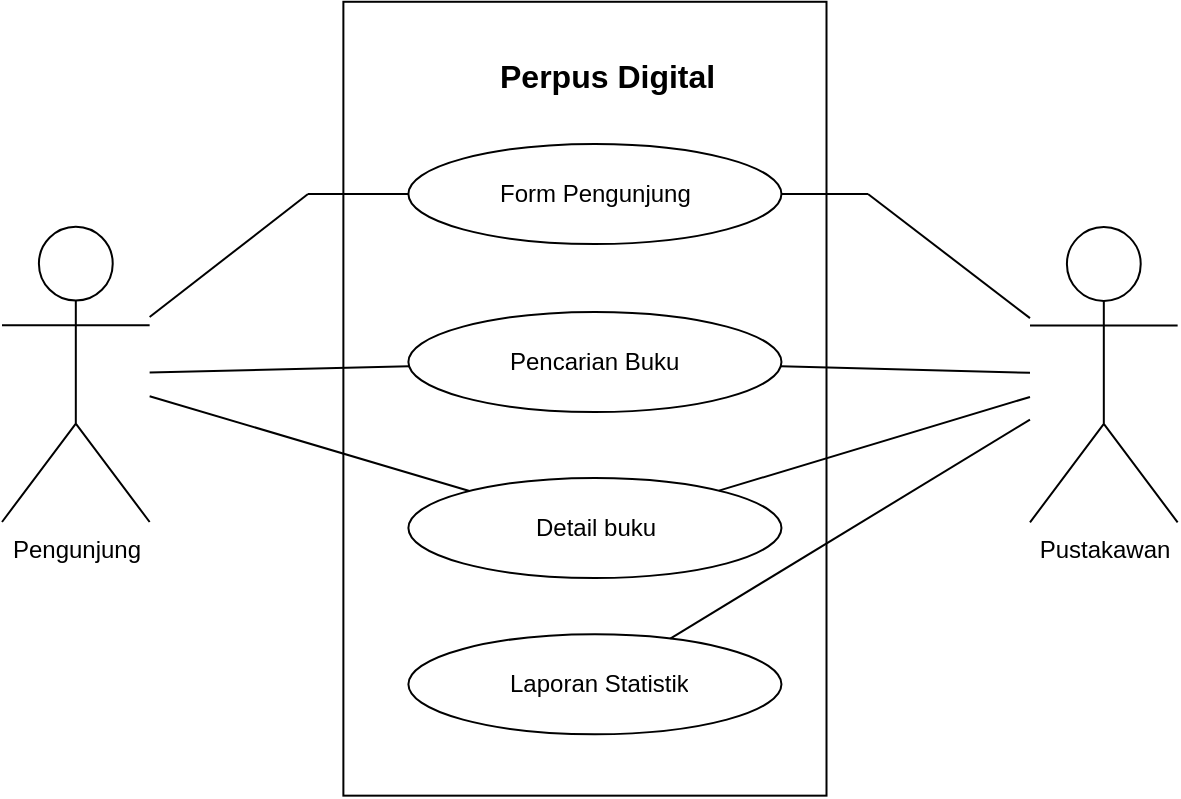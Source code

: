 <mxfile version="23.1.1" type="github">
  <diagram name="Halaman-1" id="2pp0oRLCSeUTM7w4NR7f">
    <mxGraphModel dx="1434" dy="772" grid="1" gridSize="10" guides="1" tooltips="1" connect="1" arrows="1" fold="1" page="1" pageScale="1" pageWidth="827" pageHeight="1169" math="0" shadow="0">
      <root>
        <mxCell id="0" />
        <mxCell id="1" parent="0" />
        <mxCell id="2Y8xJ7J74oSJd6l-T5zb-3" value="" style="rounded=0;whiteSpace=wrap;html=1;rotation=90;" parent="1" vertex="1">
          <mxGeometry x="220" y="236.58" width="396.94" height="241.56" as="geometry" />
        </mxCell>
        <mxCell id="2Y8xJ7J74oSJd6l-T5zb-4" value="Perpus Digital" style="text;strokeColor=none;fillColor=none;align=left;verticalAlign=middle;spacingLeft=4;spacingRight=4;overflow=hidden;points=[[0,0.5],[1,0.5]];portConstraint=eastwest;rotatable=0;whiteSpace=wrap;html=1;fontSize=16;fontStyle=1" parent="1" vertex="1">
          <mxGeometry x="369.7" y="181" width="117.53" height="30" as="geometry" />
        </mxCell>
        <mxCell id="2Y8xJ7J74oSJd6l-T5zb-5" value="" style="ellipse;whiteSpace=wrap;html=1;" parent="1" vertex="1">
          <mxGeometry x="330.2" y="230" width="186.53" height="50" as="geometry" />
        </mxCell>
        <mxCell id="2Y8xJ7J74oSJd6l-T5zb-6" value="Form Pengunjung" style="text;strokeColor=none;fillColor=none;align=left;verticalAlign=middle;spacingLeft=4;spacingRight=4;overflow=hidden;points=[[0,0.5],[1,0.5]];portConstraint=eastwest;rotatable=0;whiteSpace=wrap;html=1;" parent="1" vertex="1">
          <mxGeometry x="370.13" y="245" width="106.68" height="20" as="geometry" />
        </mxCell>
        <mxCell id="2Y8xJ7J74oSJd6l-T5zb-7" value="" style="ellipse;whiteSpace=wrap;html=1;" parent="1" vertex="1">
          <mxGeometry x="330.2" y="314" width="186.53" height="50" as="geometry" />
        </mxCell>
        <mxCell id="2Y8xJ7J74oSJd6l-T5zb-8" value="Pencarian Buku" style="text;strokeColor=none;fillColor=none;align=left;verticalAlign=middle;spacingLeft=4;spacingRight=4;overflow=hidden;points=[[0,0.5],[1,0.5]];portConstraint=eastwest;rotatable=0;whiteSpace=wrap;html=1;" parent="1" vertex="1">
          <mxGeometry x="375.13" y="329" width="96.68" height="20" as="geometry" />
        </mxCell>
        <mxCell id="2Y8xJ7J74oSJd6l-T5zb-9" value="" style="ellipse;whiteSpace=wrap;html=1;" parent="1" vertex="1">
          <mxGeometry x="330.2" y="397" width="186.53" height="50" as="geometry" />
        </mxCell>
        <mxCell id="2Y8xJ7J74oSJd6l-T5zb-10" value="" style="ellipse;whiteSpace=wrap;html=1;" parent="1" vertex="1">
          <mxGeometry x="330.2" y="475.14" width="186.53" height="50" as="geometry" />
        </mxCell>
        <mxCell id="2Y8xJ7J74oSJd6l-T5zb-11" value="Detail buku" style="text;strokeColor=none;fillColor=none;align=left;verticalAlign=middle;spacingLeft=4;spacingRight=4;overflow=hidden;points=[[0,0.5],[1,0.5]];portConstraint=eastwest;rotatable=0;whiteSpace=wrap;html=1;" parent="1" vertex="1">
          <mxGeometry x="387.93" y="412" width="73.07" height="20" as="geometry" />
        </mxCell>
        <mxCell id="2Y8xJ7J74oSJd6l-T5zb-12" value="Laporan Statistik" style="text;strokeColor=none;fillColor=none;align=left;verticalAlign=middle;spacingLeft=4;spacingRight=4;overflow=hidden;points=[[0,0.5],[1,0.5]];portConstraint=eastwest;rotatable=0;whiteSpace=wrap;html=1;" parent="1" vertex="1">
          <mxGeometry x="375.13" y="490.14" width="103.07" height="20" as="geometry" />
        </mxCell>
        <mxCell id="2Y8xJ7J74oSJd6l-T5zb-13" value="Pengunjung" style="shape=umlActor;verticalLabelPosition=bottom;verticalAlign=top;html=1;outlineConnect=0;" parent="1" vertex="1">
          <mxGeometry x="127" y="271.36" width="73.82" height="147.64" as="geometry" />
        </mxCell>
        <mxCell id="2Y8xJ7J74oSJd6l-T5zb-16" value="Pustakawan" style="shape=umlActor;verticalLabelPosition=bottom;verticalAlign=top;html=1;outlineConnect=0;" parent="1" vertex="1">
          <mxGeometry x="641" y="271.54" width="73.82" height="147.64" as="geometry" />
        </mxCell>
        <mxCell id="2Y8xJ7J74oSJd6l-T5zb-17" value="" style="endArrow=none;html=1;rounded=0;" parent="1" source="2Y8xJ7J74oSJd6l-T5zb-13" edge="1">
          <mxGeometry width="50" height="50" relative="1" as="geometry">
            <mxPoint x="200.82" y="325.573" as="sourcePoint" />
            <mxPoint x="280" y="255" as="targetPoint" />
          </mxGeometry>
        </mxCell>
        <mxCell id="2Y8xJ7J74oSJd6l-T5zb-18" value="" style="endArrow=none;html=1;rounded=0;" parent="1" target="2Y8xJ7J74oSJd6l-T5zb-5" edge="1">
          <mxGeometry width="50" height="50" relative="1" as="geometry">
            <mxPoint x="280" y="255" as="sourcePoint" />
            <mxPoint x="330" y="210" as="targetPoint" />
          </mxGeometry>
        </mxCell>
        <mxCell id="2Y8xJ7J74oSJd6l-T5zb-19" value="" style="endArrow=none;html=1;rounded=0;" parent="1" source="2Y8xJ7J74oSJd6l-T5zb-16" edge="1">
          <mxGeometry width="50" height="50" relative="1" as="geometry">
            <mxPoint x="640" y="315" as="sourcePoint" />
            <mxPoint x="560" y="255" as="targetPoint" />
          </mxGeometry>
        </mxCell>
        <mxCell id="2Y8xJ7J74oSJd6l-T5zb-20" value="" style="endArrow=none;html=1;rounded=0;exitX=1;exitY=0.5;exitDx=0;exitDy=0;" parent="1" source="2Y8xJ7J74oSJd6l-T5zb-5" edge="1">
          <mxGeometry width="50" height="50" relative="1" as="geometry">
            <mxPoint x="550" y="290" as="sourcePoint" />
            <mxPoint x="560" y="255" as="targetPoint" />
          </mxGeometry>
        </mxCell>
        <mxCell id="2Y8xJ7J74oSJd6l-T5zb-21" value="" style="endArrow=none;html=1;rounded=0;" parent="1" source="2Y8xJ7J74oSJd6l-T5zb-13" target="2Y8xJ7J74oSJd6l-T5zb-7" edge="1">
          <mxGeometry width="50" height="50" relative="1" as="geometry">
            <mxPoint x="450" y="340" as="sourcePoint" />
            <mxPoint x="500" y="290" as="targetPoint" />
          </mxGeometry>
        </mxCell>
        <mxCell id="2Y8xJ7J74oSJd6l-T5zb-22" value="" style="endArrow=none;html=1;rounded=0;" parent="1" source="2Y8xJ7J74oSJd6l-T5zb-13" target="2Y8xJ7J74oSJd6l-T5zb-9" edge="1">
          <mxGeometry width="50" height="50" relative="1" as="geometry">
            <mxPoint x="190" y="410" as="sourcePoint" />
            <mxPoint x="240" y="360" as="targetPoint" />
          </mxGeometry>
        </mxCell>
        <mxCell id="2Y8xJ7J74oSJd6l-T5zb-23" value="" style="endArrow=none;html=1;rounded=0;" parent="1" source="2Y8xJ7J74oSJd6l-T5zb-10" target="2Y8xJ7J74oSJd6l-T5zb-16" edge="1">
          <mxGeometry width="50" height="50" relative="1" as="geometry">
            <mxPoint x="580" y="430" as="sourcePoint" />
            <mxPoint x="630" y="380" as="targetPoint" />
          </mxGeometry>
        </mxCell>
        <mxCell id="2Y8xJ7J74oSJd6l-T5zb-24" value="" style="endArrow=none;html=1;rounded=0;" parent="1" source="2Y8xJ7J74oSJd6l-T5zb-9" target="2Y8xJ7J74oSJd6l-T5zb-16" edge="1">
          <mxGeometry width="50" height="50" relative="1" as="geometry">
            <mxPoint x="580" y="390" as="sourcePoint" />
            <mxPoint x="630" y="340" as="targetPoint" />
          </mxGeometry>
        </mxCell>
        <mxCell id="2Y8xJ7J74oSJd6l-T5zb-25" value="" style="endArrow=none;html=1;rounded=0;" parent="1" source="2Y8xJ7J74oSJd6l-T5zb-7" target="2Y8xJ7J74oSJd6l-T5zb-16" edge="1">
          <mxGeometry width="50" height="50" relative="1" as="geometry">
            <mxPoint x="450" y="340" as="sourcePoint" />
            <mxPoint x="500" y="290" as="targetPoint" />
          </mxGeometry>
        </mxCell>
      </root>
    </mxGraphModel>
  </diagram>
</mxfile>
